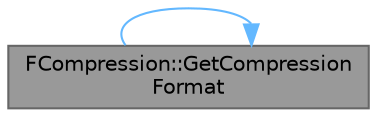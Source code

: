 digraph "FCompression::GetCompressionFormat"
{
 // INTERACTIVE_SVG=YES
 // LATEX_PDF_SIZE
  bgcolor="transparent";
  edge [fontname=Helvetica,fontsize=10,labelfontname=Helvetica,labelfontsize=10];
  node [fontname=Helvetica,fontsize=10,shape=box,height=0.2,width=0.4];
  rankdir="LR";
  Node1 [id="Node000001",label="FCompression::GetCompression\lFormat",height=0.2,width=0.4,color="gray40", fillcolor="grey60", style="filled", fontcolor="black",tooltip="Find a compression format module by name, returning nullptr if no module found."];
  Node1 -> Node1 [id="edge1_Node000001_Node000001",color="steelblue1",style="solid",tooltip=" "];
}
